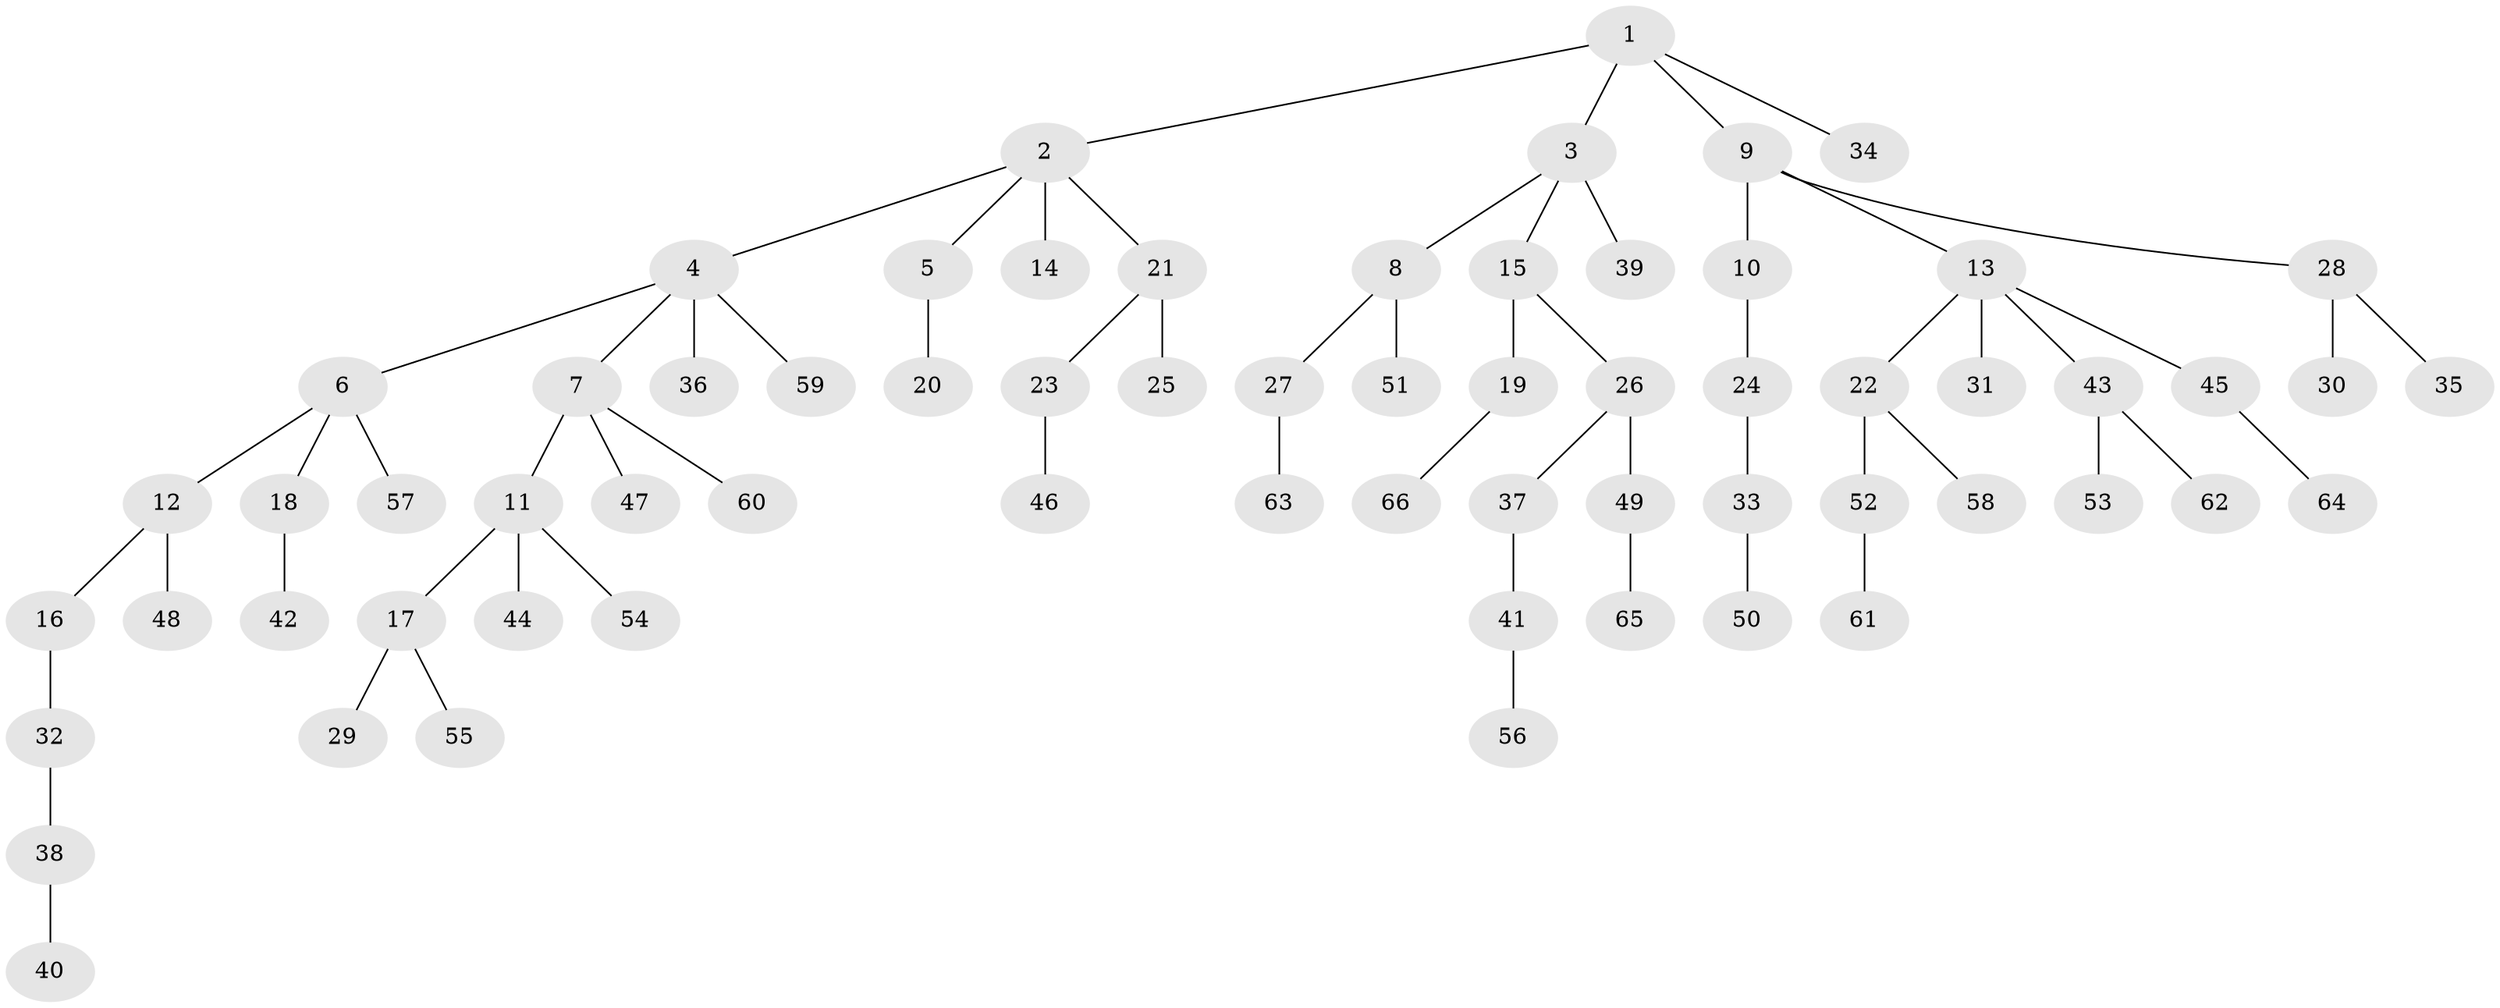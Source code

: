 // coarse degree distribution, {6: 0.0425531914893617, 5: 0.0425531914893617, 4: 0.0851063829787234, 3: 0.0851063829787234, 2: 0.14893617021276595, 1: 0.5957446808510638}
// Generated by graph-tools (version 1.1) at 2025/42/03/06/25 10:42:05]
// undirected, 66 vertices, 65 edges
graph export_dot {
graph [start="1"]
  node [color=gray90,style=filled];
  1;
  2;
  3;
  4;
  5;
  6;
  7;
  8;
  9;
  10;
  11;
  12;
  13;
  14;
  15;
  16;
  17;
  18;
  19;
  20;
  21;
  22;
  23;
  24;
  25;
  26;
  27;
  28;
  29;
  30;
  31;
  32;
  33;
  34;
  35;
  36;
  37;
  38;
  39;
  40;
  41;
  42;
  43;
  44;
  45;
  46;
  47;
  48;
  49;
  50;
  51;
  52;
  53;
  54;
  55;
  56;
  57;
  58;
  59;
  60;
  61;
  62;
  63;
  64;
  65;
  66;
  1 -- 2;
  1 -- 3;
  1 -- 9;
  1 -- 34;
  2 -- 4;
  2 -- 5;
  2 -- 14;
  2 -- 21;
  3 -- 8;
  3 -- 15;
  3 -- 39;
  4 -- 6;
  4 -- 7;
  4 -- 36;
  4 -- 59;
  5 -- 20;
  6 -- 12;
  6 -- 18;
  6 -- 57;
  7 -- 11;
  7 -- 47;
  7 -- 60;
  8 -- 27;
  8 -- 51;
  9 -- 10;
  9 -- 13;
  9 -- 28;
  10 -- 24;
  11 -- 17;
  11 -- 44;
  11 -- 54;
  12 -- 16;
  12 -- 48;
  13 -- 22;
  13 -- 31;
  13 -- 43;
  13 -- 45;
  15 -- 19;
  15 -- 26;
  16 -- 32;
  17 -- 29;
  17 -- 55;
  18 -- 42;
  19 -- 66;
  21 -- 23;
  21 -- 25;
  22 -- 52;
  22 -- 58;
  23 -- 46;
  24 -- 33;
  26 -- 37;
  26 -- 49;
  27 -- 63;
  28 -- 30;
  28 -- 35;
  32 -- 38;
  33 -- 50;
  37 -- 41;
  38 -- 40;
  41 -- 56;
  43 -- 53;
  43 -- 62;
  45 -- 64;
  49 -- 65;
  52 -- 61;
}
